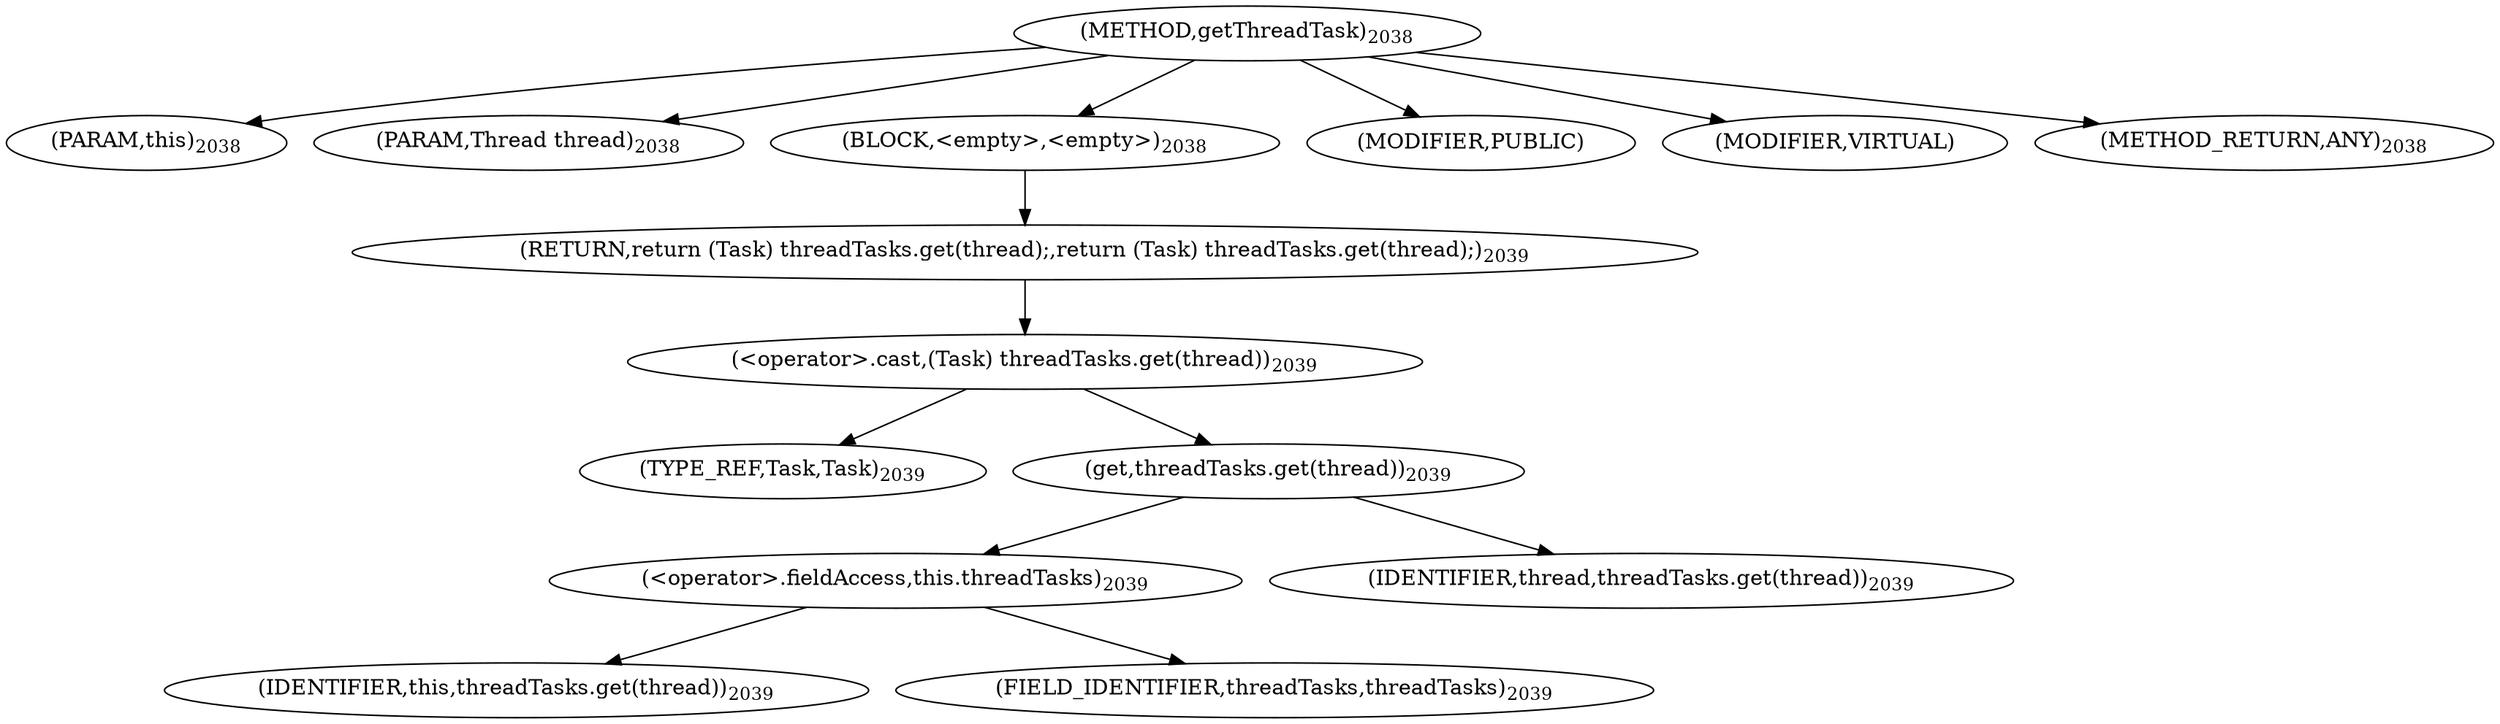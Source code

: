 digraph "getThreadTask" {  
"3635" [label = <(METHOD,getThreadTask)<SUB>2038</SUB>> ]
"3636" [label = <(PARAM,this)<SUB>2038</SUB>> ]
"3637" [label = <(PARAM,Thread thread)<SUB>2038</SUB>> ]
"3638" [label = <(BLOCK,&lt;empty&gt;,&lt;empty&gt;)<SUB>2038</SUB>> ]
"3639" [label = <(RETURN,return (Task) threadTasks.get(thread);,return (Task) threadTasks.get(thread);)<SUB>2039</SUB>> ]
"3640" [label = <(&lt;operator&gt;.cast,(Task) threadTasks.get(thread))<SUB>2039</SUB>> ]
"3641" [label = <(TYPE_REF,Task,Task)<SUB>2039</SUB>> ]
"3642" [label = <(get,threadTasks.get(thread))<SUB>2039</SUB>> ]
"3643" [label = <(&lt;operator&gt;.fieldAccess,this.threadTasks)<SUB>2039</SUB>> ]
"3644" [label = <(IDENTIFIER,this,threadTasks.get(thread))<SUB>2039</SUB>> ]
"3645" [label = <(FIELD_IDENTIFIER,threadTasks,threadTasks)<SUB>2039</SUB>> ]
"3646" [label = <(IDENTIFIER,thread,threadTasks.get(thread))<SUB>2039</SUB>> ]
"3647" [label = <(MODIFIER,PUBLIC)> ]
"3648" [label = <(MODIFIER,VIRTUAL)> ]
"3649" [label = <(METHOD_RETURN,ANY)<SUB>2038</SUB>> ]
  "3635" -> "3636" 
  "3635" -> "3637" 
  "3635" -> "3638" 
  "3635" -> "3647" 
  "3635" -> "3648" 
  "3635" -> "3649" 
  "3638" -> "3639" 
  "3639" -> "3640" 
  "3640" -> "3641" 
  "3640" -> "3642" 
  "3642" -> "3643" 
  "3642" -> "3646" 
  "3643" -> "3644" 
  "3643" -> "3645" 
}

